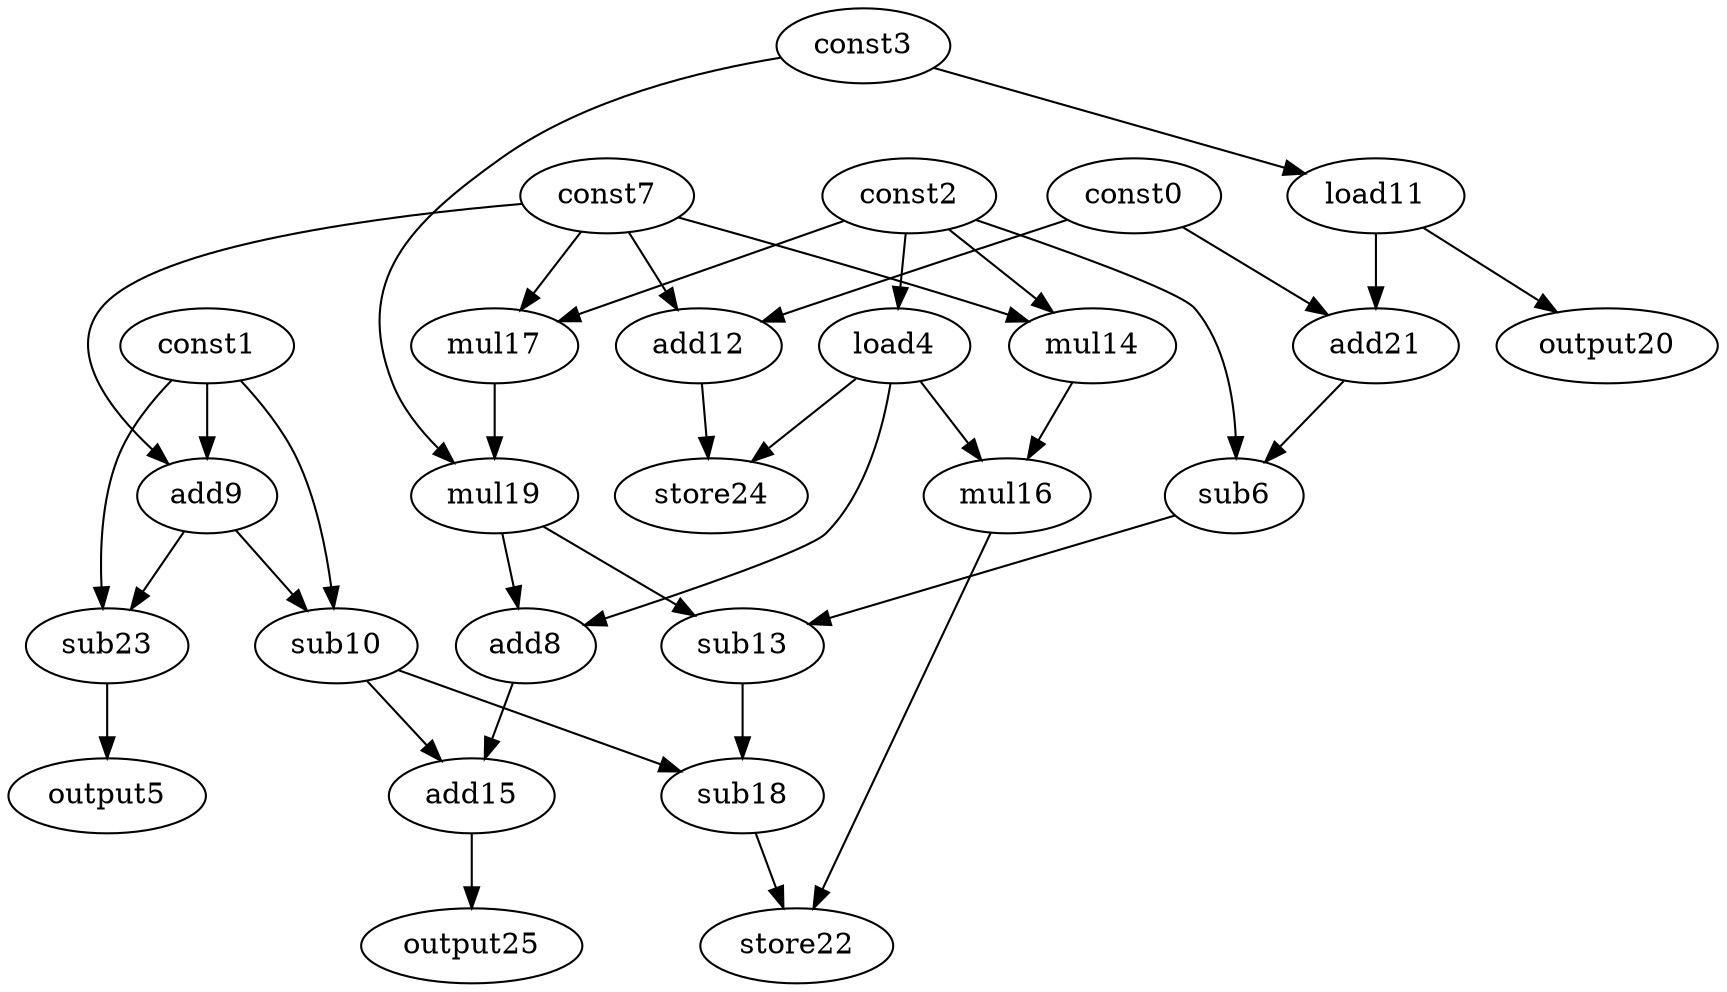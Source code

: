 digraph G { 
const0[opcode=const]; 
const1[opcode=const]; 
const2[opcode=const]; 
const3[opcode=const]; 
load4[opcode=load]; 
output5[opcode=output]; 
sub6[opcode=sub]; 
const7[opcode=const]; 
add8[opcode=add]; 
add9[opcode=add]; 
sub10[opcode=sub]; 
load11[opcode=load]; 
add12[opcode=add]; 
sub13[opcode=sub]; 
mul14[opcode=mul]; 
add15[opcode=add]; 
mul16[opcode=mul]; 
mul17[opcode=mul]; 
sub18[opcode=sub]; 
mul19[opcode=mul]; 
output20[opcode=output]; 
add21[opcode=add]; 
store22[opcode=store]; 
sub23[opcode=sub]; 
store24[opcode=store]; 
output25[opcode=output]; 
const2->load4[operand=0];
const1->add9[operand=0];
const7->add9[operand=1];
const3->load11[operand=0];
const0->add12[operand=0];
const7->add12[operand=1];
const2->mul14[operand=0];
const7->mul14[operand=1];
const2->mul17[operand=0];
const7->mul17[operand=1];
add9->sub10[operand=0];
const1->sub10[operand=1];
load4->mul16[operand=0];
mul14->mul16[operand=1];
mul17->mul19[operand=0];
const3->mul19[operand=1];
load11->output20[operand=0];
const0->add21[operand=0];
load11->add21[operand=1];
add9->sub23[operand=0];
const1->sub23[operand=1];
add12->store24[operand=0];
load4->store24[operand=1];
sub23->output5[operand=0];
const2->sub6[operand=0];
add21->sub6[operand=1];
mul19->add8[operand=0];
load4->add8[operand=1];
mul19->sub13[operand=0];
sub6->sub13[operand=1];
add8->add15[operand=0];
sub10->add15[operand=1];
sub10->sub18[operand=0];
sub13->sub18[operand=1];
add15->output25[operand=0];
mul16->store22[operand=0];
sub18->store22[operand=1];
}
